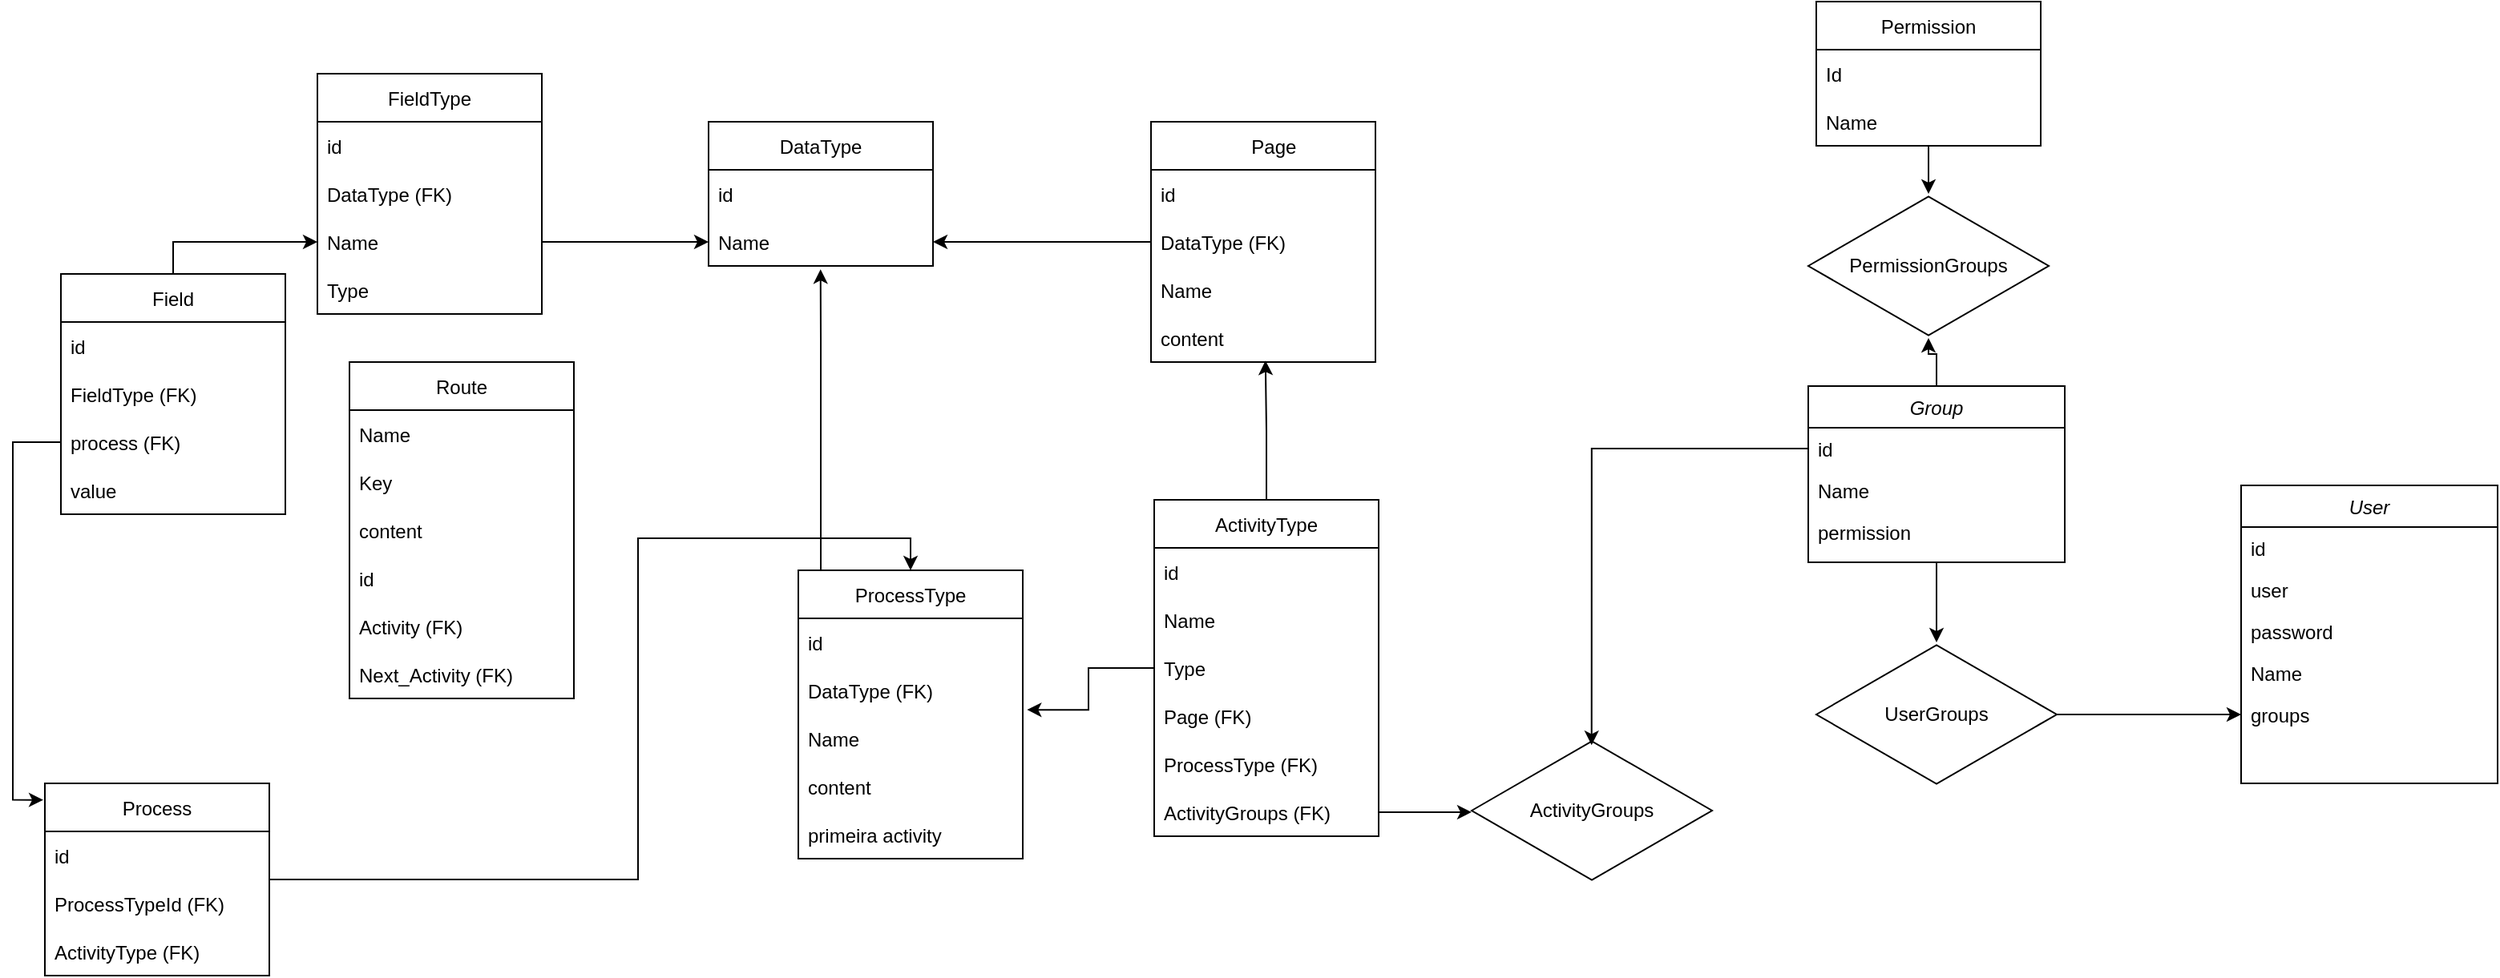<mxfile version="20.7.4" type="device"><diagram id="C5RBs43oDa-KdzZeNtuy" name="Page-1"><mxGraphModel dx="1947" dy="444" grid="1" gridSize="10" guides="1" tooltips="1" connect="1" arrows="1" fold="1" page="1" pageScale="1" pageWidth="827" pageHeight="1169" math="0" shadow="0"><root><mxCell id="WIyWlLk6GJQsqaUBKTNV-0"/><mxCell id="WIyWlLk6GJQsqaUBKTNV-1" parent="WIyWlLk6GJQsqaUBKTNV-0"/><mxCell id="zkfFHV4jXpPFQw0GAbJ--0" value="User" style="swimlane;fontStyle=2;align=center;verticalAlign=top;childLayout=stackLayout;horizontal=1;startSize=26;horizontalStack=0;resizeParent=1;resizeLast=0;collapsible=1;marginBottom=0;rounded=0;shadow=0;strokeWidth=1;" parent="WIyWlLk6GJQsqaUBKTNV-1" vertex="1"><mxGeometry x="1380" y="602" width="160" height="186" as="geometry"><mxRectangle x="230" y="140" width="160" height="26" as="alternateBounds"/></mxGeometry></mxCell><mxCell id="zkfFHV4jXpPFQw0GAbJ--1" value="id" style="text;align=left;verticalAlign=top;spacingLeft=4;spacingRight=4;overflow=hidden;rotatable=0;points=[[0,0.5],[1,0.5]];portConstraint=eastwest;" parent="zkfFHV4jXpPFQw0GAbJ--0" vertex="1"><mxGeometry y="26" width="160" height="26" as="geometry"/></mxCell><mxCell id="ZAqkOhfiKFIyxqTqIBJd-21" value="user" style="text;align=left;verticalAlign=top;spacingLeft=4;spacingRight=4;overflow=hidden;rotatable=0;points=[[0,0.5],[1,0.5]];portConstraint=eastwest;" parent="zkfFHV4jXpPFQw0GAbJ--0" vertex="1"><mxGeometry y="52" width="160" height="26" as="geometry"/></mxCell><mxCell id="zkfFHV4jXpPFQw0GAbJ--2" value="password" style="text;align=left;verticalAlign=top;spacingLeft=4;spacingRight=4;overflow=hidden;rotatable=0;points=[[0,0.5],[1,0.5]];portConstraint=eastwest;rounded=0;shadow=0;html=0;" parent="zkfFHV4jXpPFQw0GAbJ--0" vertex="1"><mxGeometry y="78" width="160" height="26" as="geometry"/></mxCell><mxCell id="zkfFHV4jXpPFQw0GAbJ--3" value="Name" style="text;align=left;verticalAlign=top;spacingLeft=4;spacingRight=4;overflow=hidden;rotatable=0;points=[[0,0.5],[1,0.5]];portConstraint=eastwest;rounded=0;shadow=0;html=0;" parent="zkfFHV4jXpPFQw0GAbJ--0" vertex="1"><mxGeometry y="104" width="160" height="26" as="geometry"/></mxCell><mxCell id="ZAqkOhfiKFIyxqTqIBJd-7" value="groups" style="text;align=left;verticalAlign=top;spacingLeft=4;spacingRight=4;overflow=hidden;rotatable=0;points=[[0,0.5],[1,0.5]];portConstraint=eastwest;rounded=0;shadow=0;html=0;" parent="zkfFHV4jXpPFQw0GAbJ--0" vertex="1"><mxGeometry y="130" width="160" height="26" as="geometry"/></mxCell><mxCell id="ZAqkOhfiKFIyxqTqIBJd-8" value="DataType" style="swimlane;fontStyle=0;childLayout=stackLayout;horizontal=1;startSize=30;horizontalStack=0;resizeParent=1;resizeParentMax=0;resizeLast=0;collapsible=1;marginBottom=0;" parent="WIyWlLk6GJQsqaUBKTNV-1" vertex="1"><mxGeometry x="424" y="375" width="140" height="90" as="geometry"/></mxCell><mxCell id="ZAqkOhfiKFIyxqTqIBJd-9" value="id" style="text;strokeColor=none;fillColor=none;align=left;verticalAlign=middle;spacingLeft=4;spacingRight=4;overflow=hidden;points=[[0,0.5],[1,0.5]];portConstraint=eastwest;rotatable=0;" parent="ZAqkOhfiKFIyxqTqIBJd-8" vertex="1"><mxGeometry y="30" width="140" height="30" as="geometry"/></mxCell><mxCell id="ZAqkOhfiKFIyxqTqIBJd-10" value="Name" style="text;strokeColor=none;fillColor=none;align=left;verticalAlign=middle;spacingLeft=4;spacingRight=4;overflow=hidden;points=[[0,0.5],[1,0.5]];portConstraint=eastwest;rotatable=0;" parent="ZAqkOhfiKFIyxqTqIBJd-8" vertex="1"><mxGeometry y="60" width="140" height="30" as="geometry"/></mxCell><mxCell id="ZAqkOhfiKFIyxqTqIBJd-33" style="edgeStyle=orthogonalEdgeStyle;rounded=0;orthogonalLoop=1;jettySize=auto;html=1;" parent="WIyWlLk6GJQsqaUBKTNV-1" source="ZAqkOhfiKFIyxqTqIBJd-13" target="ZAqkOhfiKFIyxqTqIBJd-10" edge="1"><mxGeometry relative="1" as="geometry"/></mxCell><mxCell id="ZAqkOhfiKFIyxqTqIBJd-13" value="    Page" style="swimlane;fontStyle=0;childLayout=stackLayout;horizontal=1;startSize=30;horizontalStack=0;resizeParent=1;resizeParentMax=0;resizeLast=0;collapsible=1;marginBottom=0;" parent="WIyWlLk6GJQsqaUBKTNV-1" vertex="1"><mxGeometry x="700" y="375" width="140" height="150" as="geometry"/></mxCell><mxCell id="ZAqkOhfiKFIyxqTqIBJd-14" value="id" style="text;strokeColor=none;fillColor=none;align=left;verticalAlign=middle;spacingLeft=4;spacingRight=4;overflow=hidden;points=[[0,0.5],[1,0.5]];portConstraint=eastwest;rotatable=0;" parent="ZAqkOhfiKFIyxqTqIBJd-13" vertex="1"><mxGeometry y="30" width="140" height="30" as="geometry"/></mxCell><mxCell id="ZAqkOhfiKFIyxqTqIBJd-31" value="DataType (FK)" style="text;strokeColor=none;fillColor=none;align=left;verticalAlign=middle;spacingLeft=4;spacingRight=4;overflow=hidden;points=[[0,0.5],[1,0.5]];portConstraint=eastwest;rotatable=0;" parent="ZAqkOhfiKFIyxqTqIBJd-13" vertex="1"><mxGeometry y="60" width="140" height="30" as="geometry"/></mxCell><mxCell id="ZAqkOhfiKFIyxqTqIBJd-15" value="Name" style="text;strokeColor=none;fillColor=none;align=left;verticalAlign=middle;spacingLeft=4;spacingRight=4;overflow=hidden;points=[[0,0.5],[1,0.5]];portConstraint=eastwest;rotatable=0;" parent="ZAqkOhfiKFIyxqTqIBJd-13" vertex="1"><mxGeometry y="90" width="140" height="30" as="geometry"/></mxCell><mxCell id="ZAqkOhfiKFIyxqTqIBJd-16" value="content" style="text;strokeColor=none;fillColor=none;align=left;verticalAlign=middle;spacingLeft=4;spacingRight=4;overflow=hidden;points=[[0,0.5],[1,0.5]];portConstraint=eastwest;rotatable=0;" parent="ZAqkOhfiKFIyxqTqIBJd-13" vertex="1"><mxGeometry y="120" width="140" height="30" as="geometry"/></mxCell><mxCell id="ZAqkOhfiKFIyxqTqIBJd-17" value="FieldType" style="swimlane;fontStyle=0;childLayout=stackLayout;horizontal=1;startSize=30;horizontalStack=0;resizeParent=1;resizeParentMax=0;resizeLast=0;collapsible=1;marginBottom=0;" parent="WIyWlLk6GJQsqaUBKTNV-1" vertex="1"><mxGeometry x="180" y="345" width="140" height="150" as="geometry"/></mxCell><mxCell id="ZAqkOhfiKFIyxqTqIBJd-18" value="id" style="text;strokeColor=none;fillColor=none;align=left;verticalAlign=middle;spacingLeft=4;spacingRight=4;overflow=hidden;points=[[0,0.5],[1,0.5]];portConstraint=eastwest;rotatable=0;" parent="ZAqkOhfiKFIyxqTqIBJd-17" vertex="1"><mxGeometry y="30" width="140" height="30" as="geometry"/></mxCell><mxCell id="ZAqkOhfiKFIyxqTqIBJd-27" value="DataType (FK)" style="text;strokeColor=none;fillColor=none;align=left;verticalAlign=middle;spacingLeft=4;spacingRight=4;overflow=hidden;points=[[0,0.5],[1,0.5]];portConstraint=eastwest;rotatable=0;" parent="ZAqkOhfiKFIyxqTqIBJd-17" vertex="1"><mxGeometry y="60" width="140" height="30" as="geometry"/></mxCell><mxCell id="ZAqkOhfiKFIyxqTqIBJd-19" value="Name" style="text;strokeColor=none;fillColor=none;align=left;verticalAlign=middle;spacingLeft=4;spacingRight=4;overflow=hidden;points=[[0,0.5],[1,0.5]];portConstraint=eastwest;rotatable=0;" parent="ZAqkOhfiKFIyxqTqIBJd-17" vertex="1"><mxGeometry y="90" width="140" height="30" as="geometry"/></mxCell><mxCell id="ZAqkOhfiKFIyxqTqIBJd-22" value="Type" style="text;strokeColor=none;fillColor=none;align=left;verticalAlign=middle;spacingLeft=4;spacingRight=4;overflow=hidden;points=[[0,0.5],[1,0.5]];portConstraint=eastwest;rotatable=0;" parent="ZAqkOhfiKFIyxqTqIBJd-17" vertex="1"><mxGeometry y="120" width="140" height="30" as="geometry"/></mxCell><mxCell id="ZAqkOhfiKFIyxqTqIBJd-28" value="" style="edgeStyle=orthogonalEdgeStyle;rounded=0;orthogonalLoop=1;jettySize=auto;html=1;entryX=0;entryY=0.5;entryDx=0;entryDy=0;" parent="WIyWlLk6GJQsqaUBKTNV-1" source="ZAqkOhfiKFIyxqTqIBJd-19" target="ZAqkOhfiKFIyxqTqIBJd-10" edge="1"><mxGeometry relative="1" as="geometry"/></mxCell><mxCell id="ZAqkOhfiKFIyxqTqIBJd-48" style="edgeStyle=orthogonalEdgeStyle;rounded=0;orthogonalLoop=1;jettySize=auto;html=1;entryX=0.499;entryY=1.07;entryDx=0;entryDy=0;entryPerimeter=0;" parent="WIyWlLk6GJQsqaUBKTNV-1" source="ZAqkOhfiKFIyxqTqIBJd-34" target="ZAqkOhfiKFIyxqTqIBJd-10" edge="1"><mxGeometry relative="1" as="geometry"><Array as="points"><mxPoint x="494" y="510"/><mxPoint x="494" y="510"/></Array></mxGeometry></mxCell><mxCell id="ZAqkOhfiKFIyxqTqIBJd-34" value="ProcessType" style="swimlane;fontStyle=0;childLayout=stackLayout;horizontal=1;startSize=30;horizontalStack=0;resizeParent=1;resizeParentMax=0;resizeLast=0;collapsible=1;marginBottom=0;" parent="WIyWlLk6GJQsqaUBKTNV-1" vertex="1"><mxGeometry x="480" y="655" width="140" height="180" as="geometry"/></mxCell><mxCell id="ZAqkOhfiKFIyxqTqIBJd-35" value="id" style="text;strokeColor=none;fillColor=none;align=left;verticalAlign=middle;spacingLeft=4;spacingRight=4;overflow=hidden;points=[[0,0.5],[1,0.5]];portConstraint=eastwest;rotatable=0;" parent="ZAqkOhfiKFIyxqTqIBJd-34" vertex="1"><mxGeometry y="30" width="140" height="30" as="geometry"/></mxCell><mxCell id="ZAqkOhfiKFIyxqTqIBJd-49" value="DataType (FK)" style="text;strokeColor=none;fillColor=none;align=left;verticalAlign=middle;spacingLeft=4;spacingRight=4;overflow=hidden;points=[[0,0.5],[1,0.5]];portConstraint=eastwest;rotatable=0;" parent="ZAqkOhfiKFIyxqTqIBJd-34" vertex="1"><mxGeometry y="60" width="140" height="30" as="geometry"/></mxCell><mxCell id="ZAqkOhfiKFIyxqTqIBJd-36" value="Name" style="text;strokeColor=none;fillColor=none;align=left;verticalAlign=middle;spacingLeft=4;spacingRight=4;overflow=hidden;points=[[0,0.5],[1,0.5]];portConstraint=eastwest;rotatable=0;" parent="ZAqkOhfiKFIyxqTqIBJd-34" vertex="1"><mxGeometry y="90" width="140" height="30" as="geometry"/></mxCell><mxCell id="ZAqkOhfiKFIyxqTqIBJd-37" value="content" style="text;strokeColor=none;fillColor=none;align=left;verticalAlign=middle;spacingLeft=4;spacingRight=4;overflow=hidden;points=[[0,0.5],[1,0.5]];portConstraint=eastwest;rotatable=0;" parent="ZAqkOhfiKFIyxqTqIBJd-34" vertex="1"><mxGeometry y="120" width="140" height="30" as="geometry"/></mxCell><mxCell id="btCEhKQoYnee9x049FdU-1" value="primeira activity" style="text;strokeColor=none;fillColor=none;align=left;verticalAlign=middle;spacingLeft=4;spacingRight=4;overflow=hidden;points=[[0,0.5],[1,0.5]];portConstraint=eastwest;rotatable=0;" parent="ZAqkOhfiKFIyxqTqIBJd-34" vertex="1"><mxGeometry y="150" width="140" height="30" as="geometry"/></mxCell><mxCell id="ZAqkOhfiKFIyxqTqIBJd-67" style="edgeStyle=orthogonalEdgeStyle;rounded=0;orthogonalLoop=1;jettySize=auto;html=1;entryX=1.019;entryY=-0.098;entryDx=0;entryDy=0;entryPerimeter=0;" parent="WIyWlLk6GJQsqaUBKTNV-1" source="ZAqkOhfiKFIyxqTqIBJd-50" target="ZAqkOhfiKFIyxqTqIBJd-36" edge="1"><mxGeometry relative="1" as="geometry"/></mxCell><mxCell id="ZAqkOhfiKFIyxqTqIBJd-70" style="edgeStyle=orthogonalEdgeStyle;rounded=0;orthogonalLoop=1;jettySize=auto;html=1;entryX=0.51;entryY=0.971;entryDx=0;entryDy=0;entryPerimeter=0;" parent="WIyWlLk6GJQsqaUBKTNV-1" source="ZAqkOhfiKFIyxqTqIBJd-50" target="ZAqkOhfiKFIyxqTqIBJd-16" edge="1"><mxGeometry relative="1" as="geometry"/></mxCell><mxCell id="ZAqkOhfiKFIyxqTqIBJd-50" value="ActivityType" style="swimlane;fontStyle=0;childLayout=stackLayout;horizontal=1;startSize=30;horizontalStack=0;resizeParent=1;resizeParentMax=0;resizeLast=0;collapsible=1;marginBottom=0;" parent="WIyWlLk6GJQsqaUBKTNV-1" vertex="1"><mxGeometry x="702" y="611" width="140" height="210" as="geometry"/></mxCell><mxCell id="ZAqkOhfiKFIyxqTqIBJd-51" value="id" style="text;strokeColor=none;fillColor=none;align=left;verticalAlign=middle;spacingLeft=4;spacingRight=4;overflow=hidden;points=[[0,0.5],[1,0.5]];portConstraint=eastwest;rotatable=0;" parent="ZAqkOhfiKFIyxqTqIBJd-50" vertex="1"><mxGeometry y="30" width="140" height="30" as="geometry"/></mxCell><mxCell id="ZAqkOhfiKFIyxqTqIBJd-52" value="Name" style="text;strokeColor=none;fillColor=none;align=left;verticalAlign=middle;spacingLeft=4;spacingRight=4;overflow=hidden;points=[[0,0.5],[1,0.5]];portConstraint=eastwest;rotatable=0;" parent="ZAqkOhfiKFIyxqTqIBJd-50" vertex="1"><mxGeometry y="60" width="140" height="30" as="geometry"/></mxCell><mxCell id="ZAqkOhfiKFIyxqTqIBJd-78" value="Type" style="text;strokeColor=none;fillColor=none;align=left;verticalAlign=middle;spacingLeft=4;spacingRight=4;overflow=hidden;points=[[0,0.5],[1,0.5]];portConstraint=eastwest;rotatable=0;" parent="ZAqkOhfiKFIyxqTqIBJd-50" vertex="1"><mxGeometry y="90" width="140" height="30" as="geometry"/></mxCell><mxCell id="ZAqkOhfiKFIyxqTqIBJd-53" value="Page (FK)" style="text;strokeColor=none;fillColor=none;align=left;verticalAlign=middle;spacingLeft=4;spacingRight=4;overflow=hidden;points=[[0,0.5],[1,0.5]];portConstraint=eastwest;rotatable=0;" parent="ZAqkOhfiKFIyxqTqIBJd-50" vertex="1"><mxGeometry y="120" width="140" height="30" as="geometry"/></mxCell><mxCell id="ZAqkOhfiKFIyxqTqIBJd-64" value="ProcessType (FK)" style="text;strokeColor=none;fillColor=none;align=left;verticalAlign=middle;spacingLeft=4;spacingRight=4;overflow=hidden;points=[[0,0.5],[1,0.5]];portConstraint=eastwest;rotatable=0;" parent="ZAqkOhfiKFIyxqTqIBJd-50" vertex="1"><mxGeometry y="150" width="140" height="30" as="geometry"/></mxCell><mxCell id="ZAqkOhfiKFIyxqTqIBJd-54" value="ActivityGroups (FK)" style="text;strokeColor=none;fillColor=none;align=left;verticalAlign=middle;spacingLeft=4;spacingRight=4;overflow=hidden;points=[[0,0.5],[1,0.5]];portConstraint=eastwest;rotatable=0;" parent="ZAqkOhfiKFIyxqTqIBJd-50" vertex="1"><mxGeometry y="180" width="140" height="30" as="geometry"/></mxCell><mxCell id="ZAqkOhfiKFIyxqTqIBJd-79" value="Route" style="swimlane;fontStyle=0;childLayout=stackLayout;horizontal=1;startSize=30;horizontalStack=0;resizeParent=1;resizeParentMax=0;resizeLast=0;collapsible=1;marginBottom=0;" parent="WIyWlLk6GJQsqaUBKTNV-1" vertex="1"><mxGeometry x="200" y="525" width="140" height="210" as="geometry"/></mxCell><mxCell id="ZAqkOhfiKFIyxqTqIBJd-81" value="Name" style="text;strokeColor=none;fillColor=none;align=left;verticalAlign=middle;spacingLeft=4;spacingRight=4;overflow=hidden;points=[[0,0.5],[1,0.5]];portConstraint=eastwest;rotatable=0;" parent="ZAqkOhfiKFIyxqTqIBJd-79" vertex="1"><mxGeometry y="30" width="140" height="30" as="geometry"/></mxCell><mxCell id="ZAqkOhfiKFIyxqTqIBJd-82" value="Key" style="text;strokeColor=none;fillColor=none;align=left;verticalAlign=middle;spacingLeft=4;spacingRight=4;overflow=hidden;points=[[0,0.5],[1,0.5]];portConstraint=eastwest;rotatable=0;" parent="ZAqkOhfiKFIyxqTqIBJd-79" vertex="1"><mxGeometry y="60" width="140" height="30" as="geometry"/></mxCell><mxCell id="ZAqkOhfiKFIyxqTqIBJd-83" value="content" style="text;strokeColor=none;fillColor=none;align=left;verticalAlign=middle;spacingLeft=4;spacingRight=4;overflow=hidden;points=[[0,0.5],[1,0.5]];portConstraint=eastwest;rotatable=0;" parent="ZAqkOhfiKFIyxqTqIBJd-79" vertex="1"><mxGeometry y="90" width="140" height="30" as="geometry"/></mxCell><mxCell id="ZAqkOhfiKFIyxqTqIBJd-80" value="id" style="text;strokeColor=none;fillColor=none;align=left;verticalAlign=middle;spacingLeft=4;spacingRight=4;overflow=hidden;points=[[0,0.5],[1,0.5]];portConstraint=eastwest;rotatable=0;" parent="ZAqkOhfiKFIyxqTqIBJd-79" vertex="1"><mxGeometry y="120" width="140" height="30" as="geometry"/></mxCell><mxCell id="ZAqkOhfiKFIyxqTqIBJd-105" value="Activity (FK)" style="text;strokeColor=none;fillColor=none;align=left;verticalAlign=middle;spacingLeft=4;spacingRight=4;overflow=hidden;points=[[0,0.5],[1,0.5]];portConstraint=eastwest;rotatable=0;" parent="ZAqkOhfiKFIyxqTqIBJd-79" vertex="1"><mxGeometry y="150" width="140" height="30" as="geometry"/></mxCell><mxCell id="ZAqkOhfiKFIyxqTqIBJd-106" value="Next_Activity (FK)" style="text;strokeColor=none;fillColor=none;align=left;verticalAlign=middle;spacingLeft=4;spacingRight=4;overflow=hidden;points=[[0,0.5],[1,0.5]];portConstraint=eastwest;rotatable=0;" parent="ZAqkOhfiKFIyxqTqIBJd-79" vertex="1"><mxGeometry y="180" width="140" height="30" as="geometry"/></mxCell><mxCell id="ZAqkOhfiKFIyxqTqIBJd-114" value="" style="edgeStyle=orthogonalEdgeStyle;rounded=0;orthogonalLoop=1;jettySize=auto;html=1;" parent="WIyWlLk6GJQsqaUBKTNV-1" source="ZAqkOhfiKFIyxqTqIBJd-107" target="ZAqkOhfiKFIyxqTqIBJd-113" edge="1"><mxGeometry relative="1" as="geometry"/></mxCell><mxCell id="ZAqkOhfiKFIyxqTqIBJd-107" value="Group" style="swimlane;fontStyle=2;align=center;verticalAlign=top;childLayout=stackLayout;horizontal=1;startSize=26;horizontalStack=0;resizeParent=1;resizeLast=0;collapsible=1;marginBottom=0;rounded=0;shadow=0;strokeWidth=1;" parent="WIyWlLk6GJQsqaUBKTNV-1" vertex="1"><mxGeometry x="1110" y="540" width="160" height="110" as="geometry"><mxRectangle x="230" y="140" width="160" height="26" as="alternateBounds"/></mxGeometry></mxCell><mxCell id="ZAqkOhfiKFIyxqTqIBJd-108" value="id" style="text;align=left;verticalAlign=top;spacingLeft=4;spacingRight=4;overflow=hidden;rotatable=0;points=[[0,0.5],[1,0.5]];portConstraint=eastwest;" parent="ZAqkOhfiKFIyxqTqIBJd-107" vertex="1"><mxGeometry y="26" width="160" height="26" as="geometry"/></mxCell><mxCell id="ZAqkOhfiKFIyxqTqIBJd-109" value="Name" style="text;align=left;verticalAlign=top;spacingLeft=4;spacingRight=4;overflow=hidden;rotatable=0;points=[[0,0.5],[1,0.5]];portConstraint=eastwest;" parent="ZAqkOhfiKFIyxqTqIBJd-107" vertex="1"><mxGeometry y="52" width="160" height="26" as="geometry"/></mxCell><mxCell id="ZAqkOhfiKFIyxqTqIBJd-110" value="permission" style="text;align=left;verticalAlign=top;spacingLeft=4;spacingRight=4;overflow=hidden;rotatable=0;points=[[0,0.5],[1,0.5]];portConstraint=eastwest;rounded=0;shadow=0;html=0;" parent="ZAqkOhfiKFIyxqTqIBJd-107" vertex="1"><mxGeometry y="78" width="160" height="26" as="geometry"/></mxCell><mxCell id="mrrL9s11hZ2_0iD8UyrD-7" style="edgeStyle=orthogonalEdgeStyle;rounded=0;orthogonalLoop=1;jettySize=auto;html=1;entryX=0;entryY=0.5;entryDx=0;entryDy=0;" parent="WIyWlLk6GJQsqaUBKTNV-1" source="ZAqkOhfiKFIyxqTqIBJd-113" target="ZAqkOhfiKFIyxqTqIBJd-7" edge="1"><mxGeometry relative="1" as="geometry"/></mxCell><mxCell id="ZAqkOhfiKFIyxqTqIBJd-113" value="UserGroups" style="html=1;whiteSpace=wrap;aspect=fixed;shape=isoRectangle;" parent="WIyWlLk6GJQsqaUBKTNV-1" vertex="1"><mxGeometry x="1115" y="700" width="150" height="90" as="geometry"/></mxCell><mxCell id="ZAqkOhfiKFIyxqTqIBJd-121" value="" style="edgeStyle=orthogonalEdgeStyle;rounded=0;orthogonalLoop=1;jettySize=auto;html=1;" parent="WIyWlLk6GJQsqaUBKTNV-1" source="ZAqkOhfiKFIyxqTqIBJd-116" target="ZAqkOhfiKFIyxqTqIBJd-120" edge="1"><mxGeometry relative="1" as="geometry"/></mxCell><mxCell id="ZAqkOhfiKFIyxqTqIBJd-116" value="Permission" style="swimlane;fontStyle=0;childLayout=stackLayout;horizontal=1;startSize=30;horizontalStack=0;resizeParent=1;resizeParentMax=0;resizeLast=0;collapsible=1;marginBottom=0;" parent="WIyWlLk6GJQsqaUBKTNV-1" vertex="1"><mxGeometry x="1115" y="300" width="140" height="90" as="geometry"/></mxCell><mxCell id="ZAqkOhfiKFIyxqTqIBJd-117" value="Id" style="text;strokeColor=none;fillColor=none;align=left;verticalAlign=middle;spacingLeft=4;spacingRight=4;overflow=hidden;points=[[0,0.5],[1,0.5]];portConstraint=eastwest;rotatable=0;" parent="ZAqkOhfiKFIyxqTqIBJd-116" vertex="1"><mxGeometry y="30" width="140" height="30" as="geometry"/></mxCell><mxCell id="ZAqkOhfiKFIyxqTqIBJd-118" value="Name" style="text;strokeColor=none;fillColor=none;align=left;verticalAlign=middle;spacingLeft=4;spacingRight=4;overflow=hidden;points=[[0,0.5],[1,0.5]];portConstraint=eastwest;rotatable=0;" parent="ZAqkOhfiKFIyxqTqIBJd-116" vertex="1"><mxGeometry y="60" width="140" height="30" as="geometry"/></mxCell><mxCell id="ZAqkOhfiKFIyxqTqIBJd-124" style="edgeStyle=orthogonalEdgeStyle;rounded=0;orthogonalLoop=1;jettySize=auto;html=1;exitX=0.5;exitY=0;exitDx=0;exitDy=0;" parent="WIyWlLk6GJQsqaUBKTNV-1" source="ZAqkOhfiKFIyxqTqIBJd-107" target="ZAqkOhfiKFIyxqTqIBJd-120" edge="1"><mxGeometry relative="1" as="geometry"/></mxCell><mxCell id="ZAqkOhfiKFIyxqTqIBJd-120" value="PermissionGroups" style="html=1;whiteSpace=wrap;aspect=fixed;shape=isoRectangle;" parent="WIyWlLk6GJQsqaUBKTNV-1" vertex="1"><mxGeometry x="1110" y="420" width="150" height="90" as="geometry"/></mxCell><mxCell id="ZAqkOhfiKFIyxqTqIBJd-125" value="ActivityGroups" style="html=1;whiteSpace=wrap;aspect=fixed;shape=isoRectangle;" parent="WIyWlLk6GJQsqaUBKTNV-1" vertex="1"><mxGeometry x="900" y="760" width="150" height="90" as="geometry"/></mxCell><mxCell id="ZAqkOhfiKFIyxqTqIBJd-128" style="edgeStyle=orthogonalEdgeStyle;rounded=0;orthogonalLoop=1;jettySize=auto;html=1;entryX=0;entryY=0.511;entryDx=0;entryDy=0;entryPerimeter=0;" parent="WIyWlLk6GJQsqaUBKTNV-1" source="ZAqkOhfiKFIyxqTqIBJd-54" target="ZAqkOhfiKFIyxqTqIBJd-125" edge="1"><mxGeometry relative="1" as="geometry"/></mxCell><mxCell id="ZAqkOhfiKFIyxqTqIBJd-129" style="edgeStyle=orthogonalEdgeStyle;rounded=0;orthogonalLoop=1;jettySize=auto;html=1;entryX=0.499;entryY=0.046;entryDx=0;entryDy=0;entryPerimeter=0;" parent="WIyWlLk6GJQsqaUBKTNV-1" source="ZAqkOhfiKFIyxqTqIBJd-108" target="ZAqkOhfiKFIyxqTqIBJd-125" edge="1"><mxGeometry relative="1" as="geometry"/></mxCell><mxCell id="-vYeWEVNbh2AeWwgTga6-0" value="Field" style="swimlane;fontStyle=0;childLayout=stackLayout;horizontal=1;startSize=30;horizontalStack=0;resizeParent=1;resizeParentMax=0;resizeLast=0;collapsible=1;marginBottom=0;" parent="WIyWlLk6GJQsqaUBKTNV-1" vertex="1"><mxGeometry x="20" y="470" width="140" height="150" as="geometry"/></mxCell><mxCell id="btCEhKQoYnee9x049FdU-12" value="id" style="text;strokeColor=none;fillColor=none;align=left;verticalAlign=middle;spacingLeft=4;spacingRight=4;overflow=hidden;points=[[0,0.5],[1,0.5]];portConstraint=eastwest;rotatable=0;" parent="-vYeWEVNbh2AeWwgTga6-0" vertex="1"><mxGeometry y="30" width="140" height="30" as="geometry"/></mxCell><mxCell id="-vYeWEVNbh2AeWwgTga6-1" value="FieldType (FK)" style="text;strokeColor=none;fillColor=none;align=left;verticalAlign=middle;spacingLeft=4;spacingRight=4;overflow=hidden;points=[[0,0.5],[1,0.5]];portConstraint=eastwest;rotatable=0;" parent="-vYeWEVNbh2AeWwgTga6-0" vertex="1"><mxGeometry y="60" width="140" height="30" as="geometry"/></mxCell><mxCell id="-vYeWEVNbh2AeWwgTga6-2" value="process (FK)" style="text;strokeColor=none;fillColor=none;align=left;verticalAlign=middle;spacingLeft=4;spacingRight=4;overflow=hidden;points=[[0,0.5],[1,0.5]];portConstraint=eastwest;rotatable=0;" parent="-vYeWEVNbh2AeWwgTga6-0" vertex="1"><mxGeometry y="90" width="140" height="30" as="geometry"/></mxCell><mxCell id="-vYeWEVNbh2AeWwgTga6-8" value="value" style="text;strokeColor=none;fillColor=none;align=left;verticalAlign=middle;spacingLeft=4;spacingRight=4;overflow=hidden;points=[[0,0.5],[1,0.5]];portConstraint=eastwest;rotatable=0;" parent="-vYeWEVNbh2AeWwgTga6-0" vertex="1"><mxGeometry y="120" width="140" height="30" as="geometry"/></mxCell><mxCell id="mrrL9s11hZ2_0iD8UyrD-19" style="edgeStyle=orthogonalEdgeStyle;rounded=0;orthogonalLoop=1;jettySize=auto;html=1;exitX=0.5;exitY=0;exitDx=0;exitDy=0;" parent="WIyWlLk6GJQsqaUBKTNV-1" source="-vYeWEVNbh2AeWwgTga6-0" target="ZAqkOhfiKFIyxqTqIBJd-19" edge="1"><mxGeometry relative="1" as="geometry"/></mxCell><mxCell id="btCEhKQoYnee9x049FdU-11" style="edgeStyle=orthogonalEdgeStyle;rounded=0;orthogonalLoop=1;jettySize=auto;html=1;entryX=0.5;entryY=0;entryDx=0;entryDy=0;" parent="WIyWlLk6GJQsqaUBKTNV-1" source="btCEhKQoYnee9x049FdU-3" target="ZAqkOhfiKFIyxqTqIBJd-34" edge="1"><mxGeometry relative="1" as="geometry"><Array as="points"><mxPoint x="380" y="848"/><mxPoint x="380" y="635"/><mxPoint x="550" y="635"/></Array></mxGeometry></mxCell><mxCell id="btCEhKQoYnee9x049FdU-3" value="Process" style="swimlane;fontStyle=0;childLayout=stackLayout;horizontal=1;startSize=30;horizontalStack=0;resizeParent=1;resizeParentMax=0;resizeLast=0;collapsible=1;marginBottom=0;" parent="WIyWlLk6GJQsqaUBKTNV-1" vertex="1"><mxGeometry x="10" y="788" width="140" height="120" as="geometry"/></mxCell><mxCell id="btCEhKQoYnee9x049FdU-4" value="id" style="text;strokeColor=none;fillColor=none;align=left;verticalAlign=middle;spacingLeft=4;spacingRight=4;overflow=hidden;points=[[0,0.5],[1,0.5]];portConstraint=eastwest;rotatable=0;" parent="btCEhKQoYnee9x049FdU-3" vertex="1"><mxGeometry y="30" width="140" height="30" as="geometry"/></mxCell><mxCell id="btCEhKQoYnee9x049FdU-5" value="ProcessTypeId (FK)" style="text;strokeColor=none;fillColor=none;align=left;verticalAlign=middle;spacingLeft=4;spacingRight=4;overflow=hidden;points=[[0,0.5],[1,0.5]];portConstraint=eastwest;rotatable=0;" parent="btCEhKQoYnee9x049FdU-3" vertex="1"><mxGeometry y="60" width="140" height="30" as="geometry"/></mxCell><mxCell id="btCEhKQoYnee9x049FdU-13" value="ActivityType (FK)" style="text;strokeColor=none;fillColor=none;align=left;verticalAlign=middle;spacingLeft=4;spacingRight=4;overflow=hidden;points=[[0,0.5],[1,0.5]];portConstraint=eastwest;rotatable=0;" parent="btCEhKQoYnee9x049FdU-3" vertex="1"><mxGeometry y="90" width="140" height="30" as="geometry"/></mxCell><mxCell id="btCEhKQoYnee9x049FdU-10" style="edgeStyle=orthogonalEdgeStyle;rounded=0;orthogonalLoop=1;jettySize=auto;html=1;entryX=-0.007;entryY=0.086;entryDx=0;entryDy=0;entryPerimeter=0;" parent="WIyWlLk6GJQsqaUBKTNV-1" source="-vYeWEVNbh2AeWwgTga6-2" target="btCEhKQoYnee9x049FdU-3" edge="1"><mxGeometry relative="1" as="geometry"/></mxCell></root></mxGraphModel></diagram></mxfile>